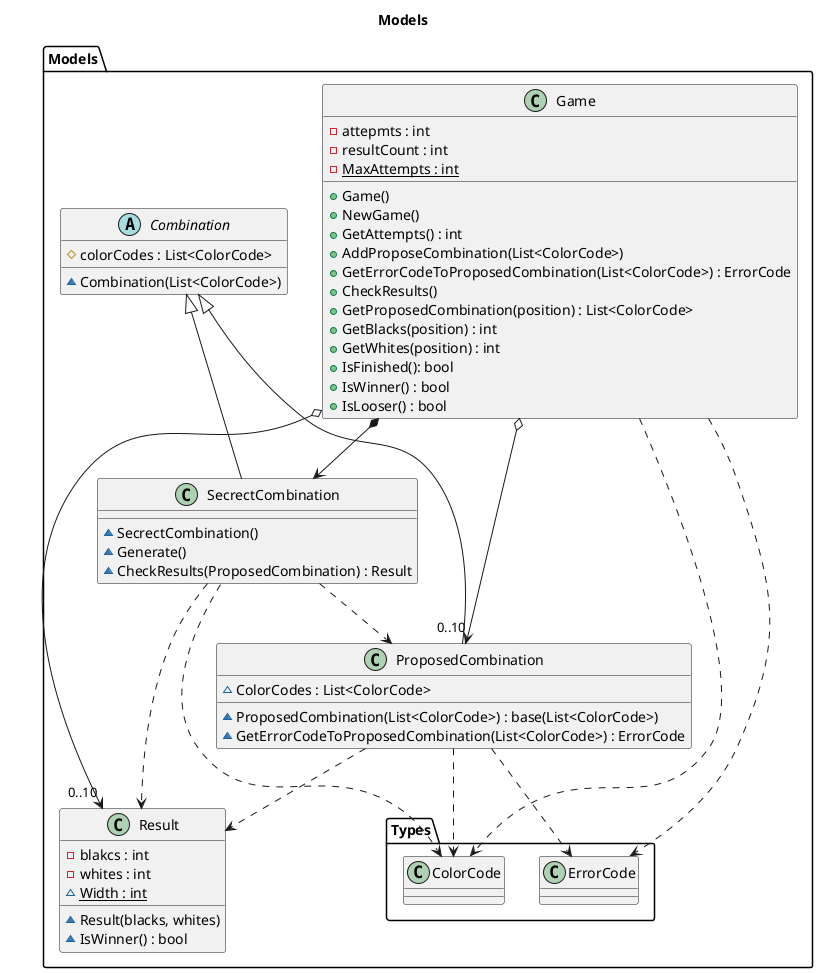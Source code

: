 @startuml Models
title Models
namespace Models{
    class Game{
        -attepmts : int
        -resultCount : int
        -{static}MaxAttempts : int
        +Game()
        +NewGame()
        +GetAttempts() : int
        +AddProposeCombination(List<ColorCode>)
        +GetErrorCodeToProposedCombination(List<ColorCode>) : ErrorCode
        +CheckResults()
        +GetProposedCombination(position) : List<ColorCode>
        +GetBlacks(position) : int
        +GetWhites(position) : int
        +IsFinished(): bool
        +IsWinner() : bool
        +IsLooser() : bool
    }
    Game *--> SecrectCombination
    Game o--> "0..10" ProposedCombination
    Game o--> "0..10" Result
    Game ..> Types.ColorCode
    Game ..> Types.ErrorCode

    abstract Combination{
        #colorCodes : List<ColorCode>
        ~Combination(List<ColorCode>)
    }
    Combination <|-- SecrectCombination
    Combination <|-- ProposedCombination

    class SecrectCombination{
        ~SecrectCombination()
        ~Generate()
        ~CheckResults(ProposedCombination) : Result
    }
    SecrectCombination ..> Result
    SecrectCombination ..> ProposedCombination
    SecrectCombination ..> Types.ColorCode

    class ProposedCombination{
        ~ProposedCombination(List<ColorCode>) : base(List<ColorCode>)
        ~ColorCodes : List<ColorCode>
        ~GetErrorCodeToProposedCombination(List<ColorCode>) : ErrorCode
    }
    ProposedCombination ..> Result
    ProposedCombination ..> Types.ColorCode
    ProposedCombination ..> Types.ErrorCode

    class Result{
        -blakcs : int
        -whites : int
        ~{static} Width : int
        ~Result(blacks, whites)
        ~IsWinner() : bool
    }

}